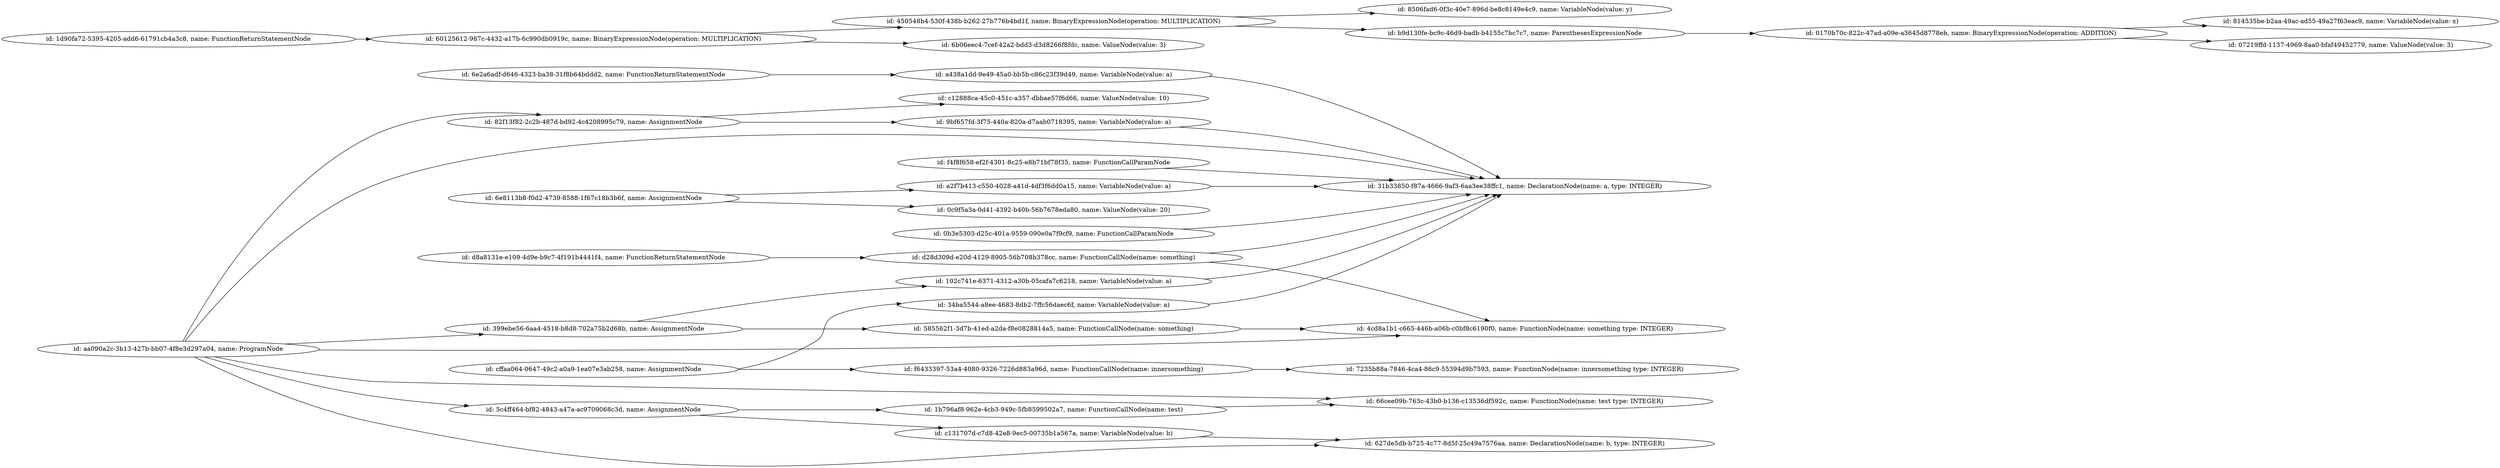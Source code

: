 digraph g {
	rankdir=LR
		"id: 5c4ff464-bf82-4843-a47a-ac9709068c3d, name: AssignmentNode" -> "id: c131707d-c7d8-42e8-9ec5-00735b1a567a, name: VariableNode(value: b)"
		"id: 5c4ff464-bf82-4843-a47a-ac9709068c3d, name: AssignmentNode" -> "id: 1b796af8-962e-4cb3-949c-5fb8599502a7, name: FunctionCallNode(name: test)"
		"id: f4f8f658-ef2f-4301-8c25-e8b71bf78f35, name: FunctionCallParamNode" -> "id: 31b33850-f87a-4666-9af3-6aa3ee38ffc1, name: DeclarationNode(name: a, type: INTEGER)"
		"id: 450548b4-530f-438b-b262-27b776b4bd1f, name: BinaryExpressionNode(operation: MULTIPLICATION)" -> "id: 8506fad6-0f3c-40e7-896d-be8c8149e4c9, name: VariableNode(value: y)"
		"id: 450548b4-530f-438b-b262-27b776b4bd1f, name: BinaryExpressionNode(operation: MULTIPLICATION)" -> "id: b9d130fe-bc9c-46d9-badb-b4155c7bc7c7, name: ParenthesesExpressionNode"
		"id: 1d90fa72-5395-4205-add6-61791cb4a3c8, name: FunctionReturnStatementNode" -> "id: 60125612-987c-4432-a17b-6c990db0919c, name: BinaryExpressionNode(operation: MULTIPLICATION)"
		"id: 399ebe56-6aa4-4518-b8d8-702a75b2d68b, name: AssignmentNode" -> "id: 102c741e-6371-4312-a30b-05cafa7c6218, name: VariableNode(value: a)"
		"id: 399ebe56-6aa4-4518-b8d8-702a75b2d68b, name: AssignmentNode" -> "id: 585562f1-3d7b-41ed-a2da-f8e0828814a5, name: FunctionCallNode(name: something)"
		"id: 82f13f82-2c2b-487d-bd92-4c4208995c79, name: AssignmentNode" -> "id: c12888ca-45c0-451c-a357-dbbae57f6d66, name: ValueNode(value: 10)"
		"id: 82f13f82-2c2b-487d-bd92-4c4208995c79, name: AssignmentNode" -> "id: 9bf657fd-3f75-440a-820a-d7aab0718395, name: VariableNode(value: a)"
		"id: d28d309d-e20d-4129-8905-56b708b378cc, name: FunctionCallNode(name: something)" -> "id: 31b33850-f87a-4666-9af3-6aa3ee38ffc1, name: DeclarationNode(name: a, type: INTEGER)"
		"id: d28d309d-e20d-4129-8905-56b708b378cc, name: FunctionCallNode(name: something)" -> "id: 4cd8a1b1-c665-446b-a06b-c0bf8c6190f0, name: FunctionNode(name: something type: INTEGER)"
		"id: d8a8131e-e109-4d9e-b9c7-4f191b4441f4, name: FunctionReturnStatementNode" -> "id: d28d309d-e20d-4129-8905-56b708b378cc, name: FunctionCallNode(name: something)"
		"id: 585562f1-3d7b-41ed-a2da-f8e0828814a5, name: FunctionCallNode(name: something)" -> "id: 4cd8a1b1-c665-446b-a06b-c0bf8c6190f0, name: FunctionNode(name: something type: INTEGER)"
		"id: 9bf657fd-3f75-440a-820a-d7aab0718395, name: VariableNode(value: a)" -> "id: 31b33850-f87a-4666-9af3-6aa3ee38ffc1, name: DeclarationNode(name: a, type: INTEGER)"
		"id: 102c741e-6371-4312-a30b-05cafa7c6218, name: VariableNode(value: a)" -> "id: 31b33850-f87a-4666-9af3-6aa3ee38ffc1, name: DeclarationNode(name: a, type: INTEGER)"
		"id: b9d130fe-bc9c-46d9-badb-b4155c7bc7c7, name: ParenthesesExpressionNode" -> "id: 0170b70c-822c-47ad-a09e-a3645d8778eb, name: BinaryExpressionNode(operation: ADDITION)"
		"id: 60125612-987c-4432-a17b-6c990db0919c, name: BinaryExpressionNode(operation: MULTIPLICATION)" -> "id: 450548b4-530f-438b-b262-27b776b4bd1f, name: BinaryExpressionNode(operation: MULTIPLICATION)"
		"id: 60125612-987c-4432-a17b-6c990db0919c, name: BinaryExpressionNode(operation: MULTIPLICATION)" -> "id: 6b06eec4-7cef-42a2-bdd3-d3d8266f8fdc, name: ValueNode(value: 3)"
		"id: a2f7b413-c550-4028-a41d-4df3f6dd0a15, name: VariableNode(value: a)" -> "id: 31b33850-f87a-4666-9af3-6aa3ee38ffc1, name: DeclarationNode(name: a, type: INTEGER)"
		"id: aa090a2c-3b13-427b-bb07-4f8e3d297a04, name: ProgramNode" -> "id: 31b33850-f87a-4666-9af3-6aa3ee38ffc1, name: DeclarationNode(name: a, type: INTEGER)"
		"id: aa090a2c-3b13-427b-bb07-4f8e3d297a04, name: ProgramNode" -> "id: 627de5db-b725-4c77-8d5f-25c49a7576aa, name: DeclarationNode(name: b, type: INTEGER)"
		"id: aa090a2c-3b13-427b-bb07-4f8e3d297a04, name: ProgramNode" -> "id: 5c4ff464-bf82-4843-a47a-ac9709068c3d, name: AssignmentNode"
		"id: aa090a2c-3b13-427b-bb07-4f8e3d297a04, name: ProgramNode" -> "id: 399ebe56-6aa4-4518-b8d8-702a75b2d68b, name: AssignmentNode"
		"id: aa090a2c-3b13-427b-bb07-4f8e3d297a04, name: ProgramNode" -> "id: 82f13f82-2c2b-487d-bd92-4c4208995c79, name: AssignmentNode"
		"id: aa090a2c-3b13-427b-bb07-4f8e3d297a04, name: ProgramNode" -> "id: 66cee09b-763c-43b0-b136-c13536df592c, name: FunctionNode(name: test type: INTEGER)"
		"id: aa090a2c-3b13-427b-bb07-4f8e3d297a04, name: ProgramNode" -> "id: 4cd8a1b1-c665-446b-a06b-c0bf8c6190f0, name: FunctionNode(name: something type: INTEGER)"
		"id: 34ba5544-a8ee-4683-8db2-7ffc56daec6f, name: VariableNode(value: a)" -> "id: 31b33850-f87a-4666-9af3-6aa3ee38ffc1, name: DeclarationNode(name: a, type: INTEGER)"
		"id: 1b796af8-962e-4cb3-949c-5fb8599502a7, name: FunctionCallNode(name: test)" -> "id: 66cee09b-763c-43b0-b136-c13536df592c, name: FunctionNode(name: test type: INTEGER)"
		"id: 0170b70c-822c-47ad-a09e-a3645d8778eb, name: BinaryExpressionNode(operation: ADDITION)" -> "id: 814535be-b2aa-49ac-ad55-49a27f63eac9, name: VariableNode(value: x)"
		"id: 0170b70c-822c-47ad-a09e-a3645d8778eb, name: BinaryExpressionNode(operation: ADDITION)" -> "id: 07219ffd-1137-4969-8aa0-bfaf49452779, name: ValueNode(value: 3)"
		"id: f6433397-53a4-4080-9326-7226d883a96d, name: FunctionCallNode(name: innersomething)" -> "id: 7235b88a-7846-4ca4-86c9-55394d9b7593, name: FunctionNode(name: innersomething type: INTEGER)"
		"id: cffaa064-0647-49c2-a0a9-1ea07e3ab258, name: AssignmentNode" -> "id: f6433397-53a4-4080-9326-7226d883a96d, name: FunctionCallNode(name: innersomething)"
		"id: cffaa064-0647-49c2-a0a9-1ea07e3ab258, name: AssignmentNode" -> "id: 34ba5544-a8ee-4683-8db2-7ffc56daec6f, name: VariableNode(value: a)"
		"id: 0b3e5303-d25c-401a-9559-090e0a7f9cf9, name: FunctionCallParamNode" -> "id: 31b33850-f87a-4666-9af3-6aa3ee38ffc1, name: DeclarationNode(name: a, type: INTEGER)"
		"id: c131707d-c7d8-42e8-9ec5-00735b1a567a, name: VariableNode(value: b)" -> "id: 627de5db-b725-4c77-8d5f-25c49a7576aa, name: DeclarationNode(name: b, type: INTEGER)"
		"id: 6e8113b8-f0d2-4739-8588-1f67c18b3b6f, name: AssignmentNode" -> "id: 0c9f5a3a-0d41-4392-b40b-56b7678eda80, name: ValueNode(value: 20)"
		"id: 6e8113b8-f0d2-4739-8588-1f67c18b3b6f, name: AssignmentNode" -> "id: a2f7b413-c550-4028-a41d-4df3f6dd0a15, name: VariableNode(value: a)"
		"id: a438a1dd-9e49-45a0-bb5b-c86c23f39d49, name: VariableNode(value: a)" -> "id: 31b33850-f87a-4666-9af3-6aa3ee38ffc1, name: DeclarationNode(name: a, type: INTEGER)"
		"id: 6e2a6adf-d646-4323-ba38-31f8b64bddd2, name: FunctionReturnStatementNode" -> "id: a438a1dd-9e49-45a0-bb5b-c86c23f39d49, name: VariableNode(value: a)"
}